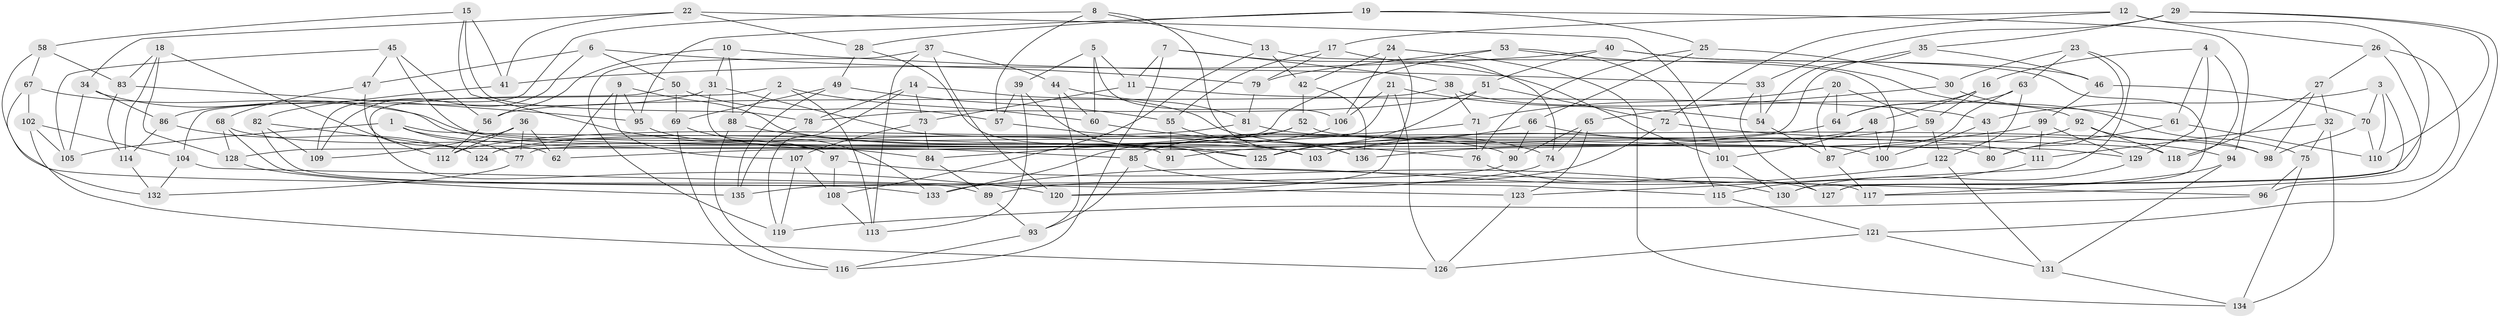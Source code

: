 // Generated by graph-tools (version 1.1) at 2025/38/03/09/25 02:38:01]
// undirected, 136 vertices, 272 edges
graph export_dot {
graph [start="1"]
  node [color=gray90,style=filled];
  1;
  2;
  3;
  4;
  5;
  6;
  7;
  8;
  9;
  10;
  11;
  12;
  13;
  14;
  15;
  16;
  17;
  18;
  19;
  20;
  21;
  22;
  23;
  24;
  25;
  26;
  27;
  28;
  29;
  30;
  31;
  32;
  33;
  34;
  35;
  36;
  37;
  38;
  39;
  40;
  41;
  42;
  43;
  44;
  45;
  46;
  47;
  48;
  49;
  50;
  51;
  52;
  53;
  54;
  55;
  56;
  57;
  58;
  59;
  60;
  61;
  62;
  63;
  64;
  65;
  66;
  67;
  68;
  69;
  70;
  71;
  72;
  73;
  74;
  75;
  76;
  77;
  78;
  79;
  80;
  81;
  82;
  83;
  84;
  85;
  86;
  87;
  88;
  89;
  90;
  91;
  92;
  93;
  94;
  95;
  96;
  97;
  98;
  99;
  100;
  101;
  102;
  103;
  104;
  105;
  106;
  107;
  108;
  109;
  110;
  111;
  112;
  113;
  114;
  115;
  116;
  117;
  118;
  119;
  120;
  121;
  122;
  123;
  124;
  125;
  126;
  127;
  128;
  129;
  130;
  131;
  132;
  133;
  134;
  135;
  136;
  1 -- 118;
  1 -- 105;
  1 -- 85;
  1 -- 77;
  2 -- 88;
  2 -- 113;
  2 -- 60;
  2 -- 104;
  3 -- 110;
  3 -- 127;
  3 -- 43;
  3 -- 70;
  4 -- 118;
  4 -- 61;
  4 -- 129;
  4 -- 16;
  5 -- 106;
  5 -- 11;
  5 -- 39;
  5 -- 60;
  6 -- 50;
  6 -- 47;
  6 -- 109;
  6 -- 79;
  7 -- 11;
  7 -- 116;
  7 -- 101;
  7 -- 38;
  8 -- 136;
  8 -- 109;
  8 -- 13;
  8 -- 57;
  9 -- 103;
  9 -- 95;
  9 -- 107;
  9 -- 62;
  10 -- 88;
  10 -- 31;
  10 -- 56;
  10 -- 33;
  11 -- 73;
  11 -- 43;
  12 -- 17;
  12 -- 72;
  12 -- 26;
  12 -- 130;
  13 -- 100;
  13 -- 108;
  13 -- 42;
  14 -- 78;
  14 -- 73;
  14 -- 74;
  14 -- 119;
  15 -- 41;
  15 -- 58;
  15 -- 84;
  15 -- 78;
  16 -- 48;
  16 -- 59;
  16 -- 64;
  17 -- 55;
  17 -- 79;
  17 -- 74;
  18 -- 112;
  18 -- 128;
  18 -- 83;
  18 -- 114;
  19 -- 25;
  19 -- 28;
  19 -- 95;
  19 -- 94;
  20 -- 59;
  20 -- 64;
  20 -- 71;
  20 -- 87;
  21 -- 77;
  21 -- 54;
  21 -- 106;
  21 -- 126;
  22 -- 34;
  22 -- 41;
  22 -- 101;
  22 -- 28;
  23 -- 80;
  23 -- 30;
  23 -- 63;
  23 -- 123;
  24 -- 134;
  24 -- 106;
  24 -- 42;
  24 -- 120;
  25 -- 76;
  25 -- 66;
  25 -- 30;
  26 -- 27;
  26 -- 117;
  26 -- 96;
  27 -- 32;
  27 -- 98;
  27 -- 118;
  28 -- 49;
  28 -- 96;
  29 -- 33;
  29 -- 35;
  29 -- 110;
  29 -- 121;
  30 -- 61;
  30 -- 65;
  31 -- 86;
  31 -- 91;
  31 -- 90;
  32 -- 75;
  32 -- 134;
  32 -- 111;
  33 -- 127;
  33 -- 54;
  34 -- 105;
  34 -- 86;
  34 -- 91;
  35 -- 46;
  35 -- 54;
  35 -- 128;
  36 -- 77;
  36 -- 62;
  36 -- 109;
  36 -- 112;
  37 -- 119;
  37 -- 113;
  37 -- 44;
  37 -- 120;
  38 -- 56;
  38 -- 71;
  38 -- 92;
  39 -- 57;
  39 -- 125;
  39 -- 113;
  40 -- 41;
  40 -- 127;
  40 -- 46;
  40 -- 51;
  41 -- 82;
  42 -- 136;
  42 -- 52;
  43 -- 80;
  43 -- 100;
  44 -- 93;
  44 -- 60;
  44 -- 81;
  45 -- 80;
  45 -- 56;
  45 -- 105;
  45 -- 47;
  46 -- 99;
  46 -- 70;
  47 -- 62;
  47 -- 68;
  48 -- 101;
  48 -- 62;
  48 -- 100;
  49 -- 55;
  49 -- 69;
  49 -- 135;
  50 -- 120;
  50 -- 69;
  50 -- 57;
  51 -- 78;
  51 -- 125;
  51 -- 72;
  52 -- 124;
  52 -- 84;
  52 -- 129;
  53 -- 115;
  53 -- 75;
  53 -- 79;
  53 -- 124;
  54 -- 87;
  55 -- 136;
  55 -- 91;
  56 -- 112;
  57 -- 103;
  58 -- 83;
  58 -- 133;
  58 -- 67;
  59 -- 103;
  59 -- 122;
  60 -- 76;
  61 -- 110;
  61 -- 80;
  63 -- 87;
  63 -- 122;
  63 -- 64;
  64 -- 91;
  65 -- 74;
  65 -- 123;
  65 -- 90;
  66 -- 90;
  66 -- 100;
  66 -- 125;
  67 -- 132;
  67 -- 102;
  67 -- 98;
  68 -- 89;
  68 -- 128;
  68 -- 97;
  69 -- 116;
  69 -- 133;
  70 -- 98;
  70 -- 110;
  71 -- 85;
  71 -- 76;
  72 -- 89;
  72 -- 94;
  73 -- 107;
  73 -- 84;
  74 -- 120;
  75 -- 96;
  75 -- 134;
  76 -- 127;
  77 -- 132;
  78 -- 135;
  79 -- 81;
  81 -- 111;
  81 -- 112;
  82 -- 124;
  82 -- 109;
  82 -- 117;
  83 -- 95;
  83 -- 114;
  84 -- 89;
  85 -- 115;
  85 -- 93;
  86 -- 114;
  86 -- 124;
  87 -- 117;
  88 -- 125;
  88 -- 116;
  89 -- 93;
  90 -- 135;
  92 -- 118;
  92 -- 103;
  92 -- 98;
  93 -- 116;
  94 -- 117;
  94 -- 131;
  95 -- 97;
  96 -- 119;
  97 -- 130;
  97 -- 108;
  99 -- 129;
  99 -- 111;
  99 -- 136;
  101 -- 130;
  102 -- 104;
  102 -- 105;
  102 -- 126;
  104 -- 123;
  104 -- 132;
  106 -- 133;
  107 -- 108;
  107 -- 119;
  108 -- 113;
  111 -- 115;
  114 -- 132;
  115 -- 121;
  121 -- 126;
  121 -- 131;
  122 -- 131;
  122 -- 133;
  123 -- 126;
  128 -- 135;
  129 -- 130;
  131 -- 134;
}
